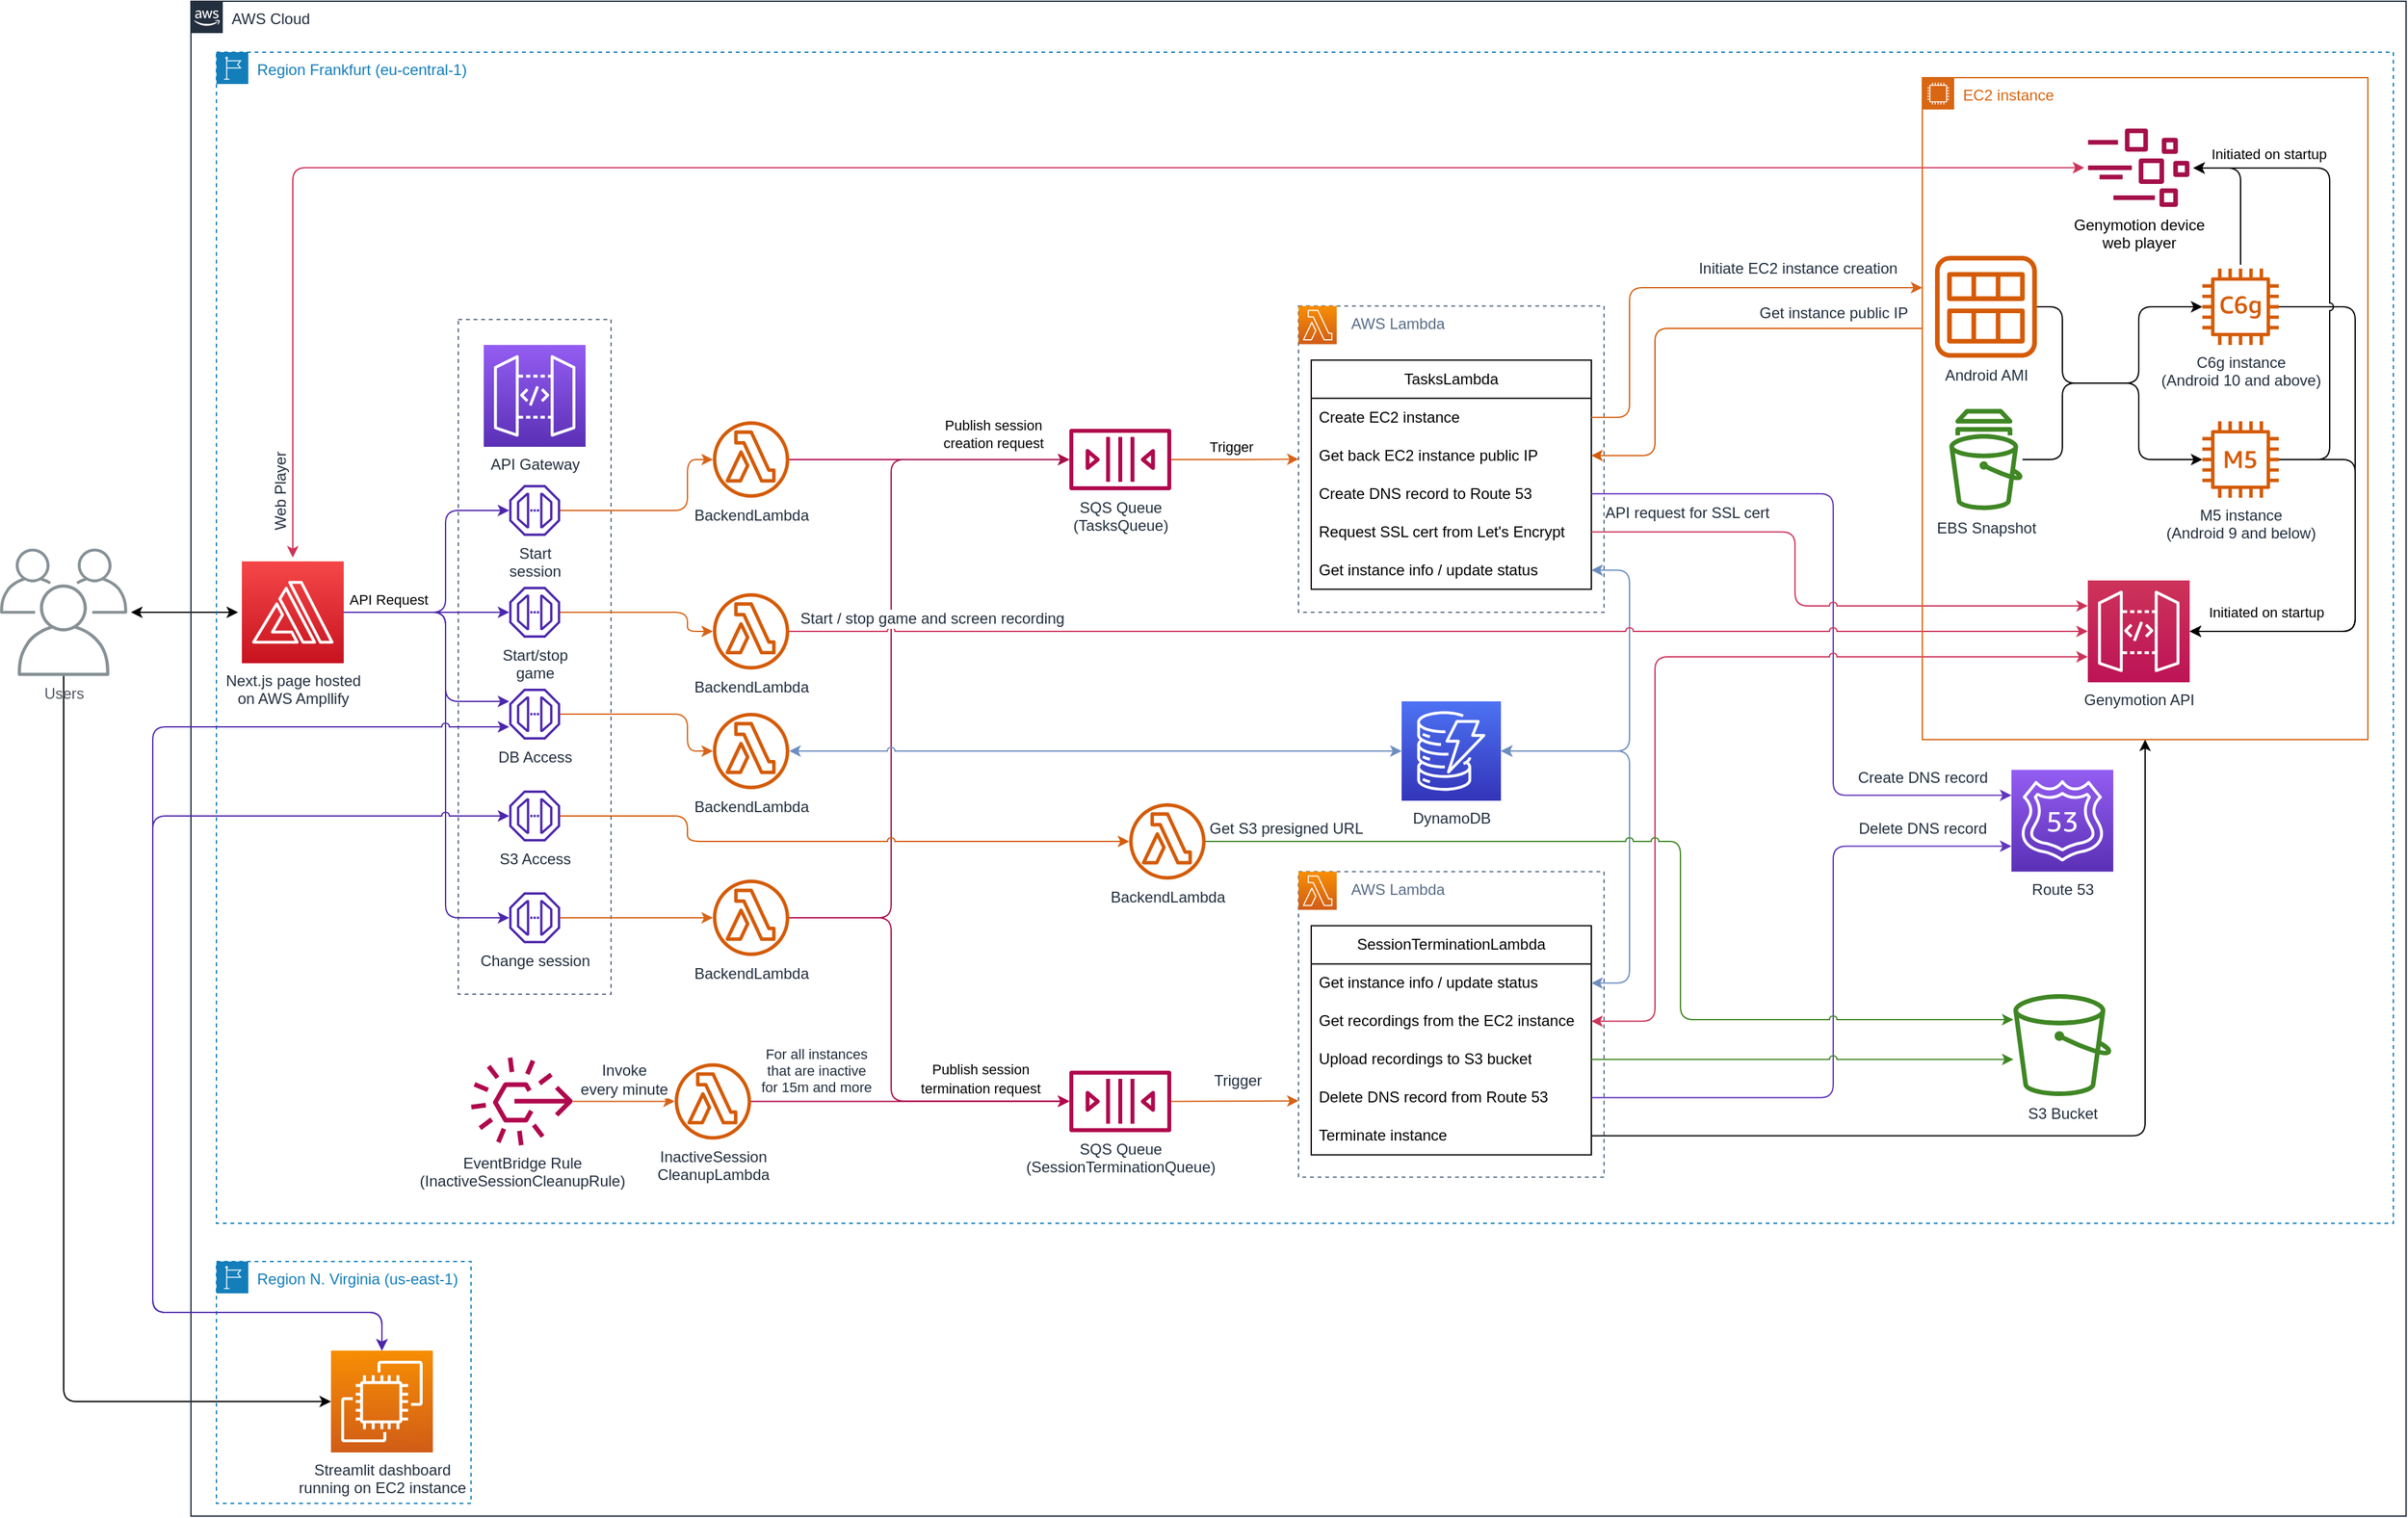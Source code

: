 <mxfile scale="3" border="0">
    <diagram id="Y4IjL7PWJph6gJR_1I_Y" name="Page-1">
        <mxGraphModel dx="2700" dy="2453" grid="1" gridSize="10" guides="1" tooltips="1" connect="1" arrows="1" fold="1" page="1" pageScale="1" pageWidth="827" pageHeight="1169" math="0" shadow="0">
            <root>
                <mxCell id="0"/>
                <mxCell id="1" parent="0"/>
                <mxCell id="30" style="edgeStyle=orthogonalEdgeStyle;html=1;elbow=vertical;startArrow=classic;startFill=1;targetPerimeterSpacing=3;sourcePerimeterSpacing=3;" parent="1" source="29" target="28" edge="1">
                    <mxGeometry relative="1" as="geometry"/>
                </mxCell>
                <mxCell id="232" style="edgeStyle=orthogonalEdgeStyle;shape=connector;rounded=1;jumpStyle=arc;html=1;entryX=0;entryY=0.5;entryDx=0;entryDy=0;entryPerimeter=0;labelBackgroundColor=default;strokeColor=default;fontFamily=Helvetica;fontSize=12;fontColor=#232F3E;startArrow=none;startFill=0;endArrow=classic;elbow=vertical;" parent="1" source="29" target="185" edge="1">
                    <mxGeometry relative="1" as="geometry">
                        <Array as="points">
                            <mxPoint x="50" y="880"/>
                        </Array>
                    </mxGeometry>
                </mxCell>
                <mxCell id="29" value="Users" style="sketch=0;outlineConnect=0;gradientColor=none;fontColor=#545B64;strokeColor=none;fillColor=#879196;dashed=0;verticalLabelPosition=bottom;verticalAlign=top;align=center;html=1;fontSize=12;fontStyle=0;aspect=fixed;shape=mxgraph.aws4.illustration_users;pointerEvents=1" parent="1" vertex="1">
                    <mxGeometry y="210" width="100" height="100" as="geometry"/>
                </mxCell>
                <mxCell id="234" value="AWS Cloud" style="points=[[0,0],[0.25,0],[0.5,0],[0.75,0],[1,0],[1,0.25],[1,0.5],[1,0.75],[1,1],[0.75,1],[0.5,1],[0.25,1],[0,1],[0,0.75],[0,0.5],[0,0.25]];outlineConnect=0;gradientColor=none;html=1;whiteSpace=wrap;fontSize=12;fontStyle=0;container=1;pointerEvents=0;collapsible=0;recursiveResize=0;shape=mxgraph.aws4.group;grIcon=mxgraph.aws4.group_aws_cloud_alt;strokeColor=#232F3E;fillColor=none;verticalAlign=top;align=left;spacingLeft=30;fontColor=#232F3E;dashed=0;comic=0;sketch=0;fontFamily=Helvetica;" parent="1" vertex="1">
                    <mxGeometry x="150" y="-220" width="1740" height="1190" as="geometry"/>
                </mxCell>
                <mxCell id="244" value="Region Frankfurt (eu-central-1)" style="points=[[0,0],[0.25,0],[0.5,0],[0.75,0],[1,0],[1,0.25],[1,0.5],[1,0.75],[1,1],[0.75,1],[0.5,1],[0.25,1],[0,1],[0,0.75],[0,0.5],[0,0.25]];outlineConnect=0;gradientColor=none;html=1;whiteSpace=wrap;fontSize=12;fontStyle=0;container=1;pointerEvents=0;collapsible=0;recursiveResize=0;shape=mxgraph.aws4.group;grIcon=mxgraph.aws4.group_region;strokeColor=#147EBA;fillColor=none;verticalAlign=top;align=left;spacingLeft=30;fontColor=#147EBA;dashed=1;comic=0;sketch=0;fontFamily=Helvetica;" parent="234" vertex="1">
                    <mxGeometry x="20" y="40" width="1710" height="920" as="geometry"/>
                </mxCell>
                <mxCell id="28" value="Next.js page hosted &lt;br&gt;on AWS Ampllify" style="sketch=0;points=[[0,0,0],[0.25,0,0],[0.5,0,0],[0.75,0,0],[1,0,0],[0,1,0],[0.25,1,0],[0.5,1,0],[0.75,1,0],[1,1,0],[0,0.25,0],[0,0.5,0],[0,0.75,0],[1,0.25,0],[1,0.5,0],[1,0.75,0]];outlineConnect=0;fontColor=#232F3E;gradientColor=#F54749;gradientDirection=north;fillColor=#C7131F;strokeColor=#ffffff;dashed=0;verticalLabelPosition=bottom;verticalAlign=top;align=center;html=1;fontSize=12;fontStyle=0;aspect=fixed;shape=mxgraph.aws4.resourceIcon;resIcon=mxgraph.aws4.amplify;" parent="244" vertex="1">
                    <mxGeometry x="20" y="400" width="80" height="80" as="geometry"/>
                </mxCell>
                <mxCell id="58" value="Generic group" style="fillColor=none;strokeColor=#5A6C86;dashed=1;verticalAlign=top;fontStyle=0;fontColor=#5A6C86;noLabel=1;recursiveResize=0;container=1;collapsible=0;" parent="244" vertex="1">
                    <mxGeometry x="190" y="210" width="120" height="530" as="geometry"/>
                </mxCell>
                <mxCell id="60" value="API Gateway" style="sketch=0;points=[[0,0,0],[0.25,0,0],[0.5,0,0],[0.75,0,0],[1,0,0],[0,1,0],[0.25,1,0],[0.5,1,0],[0.75,1,0],[1,1,0],[0,0.25,0],[0,0.5,0],[0,0.75,0],[1,0.25,0],[1,0.5,0],[1,0.75,0]];outlineConnect=0;fontColor=#232F3E;gradientColor=#945DF2;gradientDirection=north;fillColor=#5A30B5;strokeColor=#ffffff;dashed=0;verticalLabelPosition=bottom;verticalAlign=top;align=center;html=1;fontSize=12;fontStyle=0;aspect=fixed;shape=mxgraph.aws4.resourceIcon;resIcon=mxgraph.aws4.api_gateway;" parent="58" vertex="1">
                    <mxGeometry x="20" y="20" width="80" height="80" as="geometry"/>
                </mxCell>
                <mxCell id="61" value="Start&lt;br&gt;session" style="sketch=0;outlineConnect=0;fontColor=#232F3E;gradientColor=none;fillColor=#4D27AA;strokeColor=none;dashed=0;verticalLabelPosition=bottom;verticalAlign=top;align=center;html=1;fontSize=12;fontStyle=0;aspect=fixed;pointerEvents=1;shape=mxgraph.aws4.endpoint;" parent="58" vertex="1">
                    <mxGeometry x="40" y="130" width="40" height="40" as="geometry"/>
                </mxCell>
                <mxCell id="62" value="Start/stop &lt;br&gt;game" style="sketch=0;outlineConnect=0;fontColor=#232F3E;gradientColor=none;fillColor=#4D27AA;strokeColor=none;dashed=0;verticalLabelPosition=bottom;verticalAlign=top;align=center;html=1;fontSize=12;fontStyle=0;aspect=fixed;pointerEvents=1;shape=mxgraph.aws4.endpoint;" parent="58" vertex="1">
                    <mxGeometry x="40" y="210" width="40" height="40" as="geometry"/>
                </mxCell>
                <mxCell id="63" value="DB Access" style="sketch=0;outlineConnect=0;fontColor=#232F3E;gradientColor=none;fillColor=#4D27AA;strokeColor=none;dashed=0;verticalLabelPosition=bottom;verticalAlign=top;align=center;html=1;fontSize=12;fontStyle=0;aspect=fixed;pointerEvents=1;shape=mxgraph.aws4.endpoint;" parent="58" vertex="1">
                    <mxGeometry x="40" y="290" width="40" height="40" as="geometry"/>
                </mxCell>
                <mxCell id="147" value="Change session" style="sketch=0;outlineConnect=0;fontColor=#232F3E;gradientColor=none;fillColor=#4D27AA;strokeColor=none;dashed=0;verticalLabelPosition=bottom;verticalAlign=top;align=center;html=1;fontSize=12;fontStyle=0;aspect=fixed;pointerEvents=1;shape=mxgraph.aws4.endpoint;" parent="58" vertex="1">
                    <mxGeometry x="40" y="450" width="40" height="40" as="geometry"/>
                </mxCell>
                <mxCell id="235" value="S3 Access" style="sketch=0;outlineConnect=0;fontColor=#232F3E;gradientColor=none;fillColor=#4D27AA;strokeColor=none;dashed=0;verticalLabelPosition=bottom;verticalAlign=top;align=center;html=1;fontSize=12;fontStyle=0;aspect=fixed;pointerEvents=1;shape=mxgraph.aws4.endpoint;" parent="58" vertex="1">
                    <mxGeometry x="40" y="370" width="40" height="40" as="geometry"/>
                </mxCell>
                <mxCell id="45" style="edgeStyle=orthogonalEdgeStyle;html=1;elbow=vertical;strokeColor=#4d27ab;" parent="244" source="28" target="61" edge="1">
                    <mxGeometry relative="1" as="geometry">
                        <mxPoint x="280.037" y="330.0" as="targetPoint"/>
                        <Array as="points">
                            <mxPoint x="180" y="440"/>
                            <mxPoint x="180" y="360"/>
                        </Array>
                    </mxGeometry>
                </mxCell>
                <mxCell id="47" style="edgeStyle=orthogonalEdgeStyle;html=1;elbow=vertical;strokeColor=#4d27ab;" parent="244" source="28" target="62" edge="1">
                    <mxGeometry relative="1" as="geometry">
                        <mxPoint x="260" y="390" as="targetPoint"/>
                    </mxGeometry>
                </mxCell>
                <mxCell id="88" value="API Request" style="edgeLabel;html=1;align=center;verticalAlign=middle;resizable=0;points=[];" parent="47" vertex="1" connectable="0">
                    <mxGeometry x="-0.47" y="-2" relative="1" as="geometry">
                        <mxPoint y="-12" as="offset"/>
                    </mxGeometry>
                </mxCell>
                <mxCell id="46" style="edgeStyle=orthogonalEdgeStyle;html=1;elbow=vertical;strokeColor=#4d27ab;" parent="244" source="28" target="63" edge="1">
                    <mxGeometry relative="1" as="geometry">
                        <mxPoint x="280.037" y="490" as="targetPoint"/>
                        <Array as="points">
                            <mxPoint x="180" y="440"/>
                            <mxPoint x="180" y="510"/>
                        </Array>
                    </mxGeometry>
                </mxCell>
                <mxCell id="148" style="edgeStyle=orthogonalEdgeStyle;shape=connector;rounded=1;jumpStyle=arc;html=1;labelBackgroundColor=default;strokeColor=#4d27ab;fontFamily=Helvetica;fontSize=12;fontColor=#232F3E;startArrow=none;startFill=0;endArrow=classic;elbow=vertical;" parent="244" source="28" target="147" edge="1">
                    <mxGeometry relative="1" as="geometry">
                        <Array as="points">
                            <mxPoint x="180" y="440"/>
                            <mxPoint x="180" y="680"/>
                        </Array>
                    </mxGeometry>
                </mxCell>
                <mxCell id="66" value="BackendLambda" style="sketch=0;outlineConnect=0;fontColor=#232F3E;gradientColor=none;fillColor=#D45B07;strokeColor=none;dashed=0;verticalLabelPosition=bottom;verticalAlign=top;align=center;html=1;fontSize=12;fontStyle=0;aspect=fixed;pointerEvents=1;shape=mxgraph.aws4.lambda_function;" parent="244" vertex="1">
                    <mxGeometry x="390" y="290" width="60" height="60" as="geometry"/>
                </mxCell>
                <mxCell id="67" style="edgeStyle=orthogonalEdgeStyle;html=1;elbow=vertical;fillColor=#ffe6cc;strokeColor=#d66317;" parent="244" source="61" target="66" edge="1">
                    <mxGeometry relative="1" as="geometry">
                        <Array as="points">
                            <mxPoint x="370" y="360"/>
                            <mxPoint x="370" y="320"/>
                        </Array>
                    </mxGeometry>
                </mxCell>
                <mxCell id="68" value="BackendLambda" style="sketch=0;outlineConnect=0;fontColor=#232F3E;gradientColor=none;fillColor=#D45B07;strokeColor=none;dashed=0;verticalLabelPosition=bottom;verticalAlign=top;align=center;html=1;fontSize=12;fontStyle=0;aspect=fixed;pointerEvents=1;shape=mxgraph.aws4.lambda_function;" parent="244" vertex="1">
                    <mxGeometry x="390" y="424.99" width="60" height="60" as="geometry"/>
                </mxCell>
                <mxCell id="69" value="BackendLambda" style="sketch=0;outlineConnect=0;fontColor=#232F3E;gradientColor=none;fillColor=#D45B07;strokeColor=none;dashed=0;verticalLabelPosition=bottom;verticalAlign=top;align=center;html=1;fontSize=12;fontStyle=0;aspect=fixed;pointerEvents=1;shape=mxgraph.aws4.lambda_function;" parent="244" vertex="1">
                    <mxGeometry x="390" y="519" width="60" height="60" as="geometry"/>
                </mxCell>
                <mxCell id="70" style="edgeStyle=orthogonalEdgeStyle;html=1;elbow=vertical;fillColor=#ffe6cc;strokeColor=#d66317;" parent="244" source="62" target="68" edge="1">
                    <mxGeometry relative="1" as="geometry">
                        <Array as="points">
                            <mxPoint x="370" y="440"/>
                            <mxPoint x="370" y="455"/>
                        </Array>
                    </mxGeometry>
                </mxCell>
                <mxCell id="71" style="edgeStyle=orthogonalEdgeStyle;html=1;elbow=vertical;fillColor=#ffe6cc;strokeColor=#d66317;" parent="244" source="63" target="69" edge="1">
                    <mxGeometry relative="1" as="geometry">
                        <Array as="points">
                            <mxPoint x="370" y="520"/>
                            <mxPoint x="370" y="549"/>
                        </Array>
                    </mxGeometry>
                </mxCell>
                <mxCell id="80" value="SQS Queue &lt;br&gt;(TasksQueue)" style="sketch=0;outlineConnect=0;fontColor=#232F3E;gradientColor=none;fillColor=#B0084D;strokeColor=none;dashed=0;verticalLabelPosition=bottom;verticalAlign=top;align=center;html=1;fontSize=12;fontStyle=0;aspect=fixed;pointerEvents=1;shape=mxgraph.aws4.queue;" parent="244" vertex="1">
                    <mxGeometry x="670" y="295.89" width="80" height="48.21" as="geometry"/>
                </mxCell>
                <mxCell id="73" value="Publish session &lt;br&gt;creation request" style="edgeStyle=orthogonalEdgeStyle;html=1;elbow=vertical;strokeColor=#b0084c;" parent="244" source="66" target="80" edge="1">
                    <mxGeometry x="0.455" y="20" relative="1" as="geometry">
                        <mxPoint x="670" y="320" as="targetPoint"/>
                        <mxPoint as="offset"/>
                    </mxGeometry>
                </mxCell>
                <mxCell id="91" value="            AWS Lambda" style="fillColor=none;strokeColor=#5A6C86;dashed=1;verticalAlign=top;fontStyle=0;fontColor=#5A6C86;noLabel=0;enumerate=0;comic=0;treeMoving=0;recursiveResize=0;container=1;collapsible=0;align=left;" parent="244" vertex="1">
                    <mxGeometry x="850" y="199.38" width="240" height="240.62" as="geometry">
                        <mxRectangle x="929" y="40" width="50" height="40" as="alternateBounds"/>
                    </mxGeometry>
                </mxCell>
                <mxCell id="96" value="" style="sketch=0;points=[[0,0,0],[0.25,0,0],[0.5,0,0],[0.75,0,0],[1,0,0],[0,1,0],[0.25,1,0],[0.5,1,0],[0.75,1,0],[1,1,0],[0,0.25,0],[0,0.5,0],[0,0.75,0],[1,0.25,0],[1,0.5,0],[1,0.75,0]];outlineConnect=0;fontColor=#232F3E;gradientColor=#F78E04;gradientDirection=north;fillColor=#D05C17;strokeColor=#ffffff;dashed=0;verticalLabelPosition=bottom;verticalAlign=top;align=center;html=1;fontSize=12;fontStyle=0;aspect=fixed;shape=mxgraph.aws4.resourceIcon;resIcon=mxgraph.aws4.lambda;comic=0;" parent="91" vertex="1">
                    <mxGeometry width="30" height="30" as="geometry"/>
                </mxCell>
                <mxCell id="101" value="TasksLambda" style="swimlane;fontStyle=0;childLayout=stackLayout;horizontal=1;startSize=30;horizontalStack=0;resizeParent=1;resizeParentMax=0;resizeLast=0;collapsible=0;marginBottom=0;whiteSpace=wrap;html=1;comic=0;noLabel=0;labelPadding=0;direction=east;overflow=visible;strokeOpacity=100;dropTarget=1;cloneable=1;enumerate=0;" parent="91" vertex="1">
                    <mxGeometry x="10" y="42.5" width="220" height="180" as="geometry"/>
                </mxCell>
                <mxCell id="102" value="Create EC2 instance" style="text;strokeColor=none;fillColor=none;align=left;verticalAlign=middle;spacingLeft=4;spacingRight=4;overflow=hidden;points=[[0,0.5],[1,0.5]];portConstraint=eastwest;rotatable=0;whiteSpace=wrap;html=1;comic=0;enumerate=0;" parent="101" vertex="1">
                    <mxGeometry y="30" width="220" height="30" as="geometry"/>
                </mxCell>
                <mxCell id="130" value="Get back EC2 instance public IP" style="text;strokeColor=none;fillColor=none;align=left;verticalAlign=middle;spacingLeft=4;spacingRight=4;overflow=hidden;points=[[0,0.5],[1,0.5]];portConstraint=eastwest;rotatable=0;whiteSpace=wrap;html=1;comic=0;" parent="101" vertex="1">
                    <mxGeometry y="60" width="220" height="30" as="geometry"/>
                </mxCell>
                <mxCell id="103" value="Create DNS record to Route 53" style="text;strokeColor=none;fillColor=none;align=left;verticalAlign=middle;spacingLeft=4;spacingRight=4;overflow=hidden;points=[[0,0.5],[1,0.5]];portConstraint=eastwest;rotatable=0;whiteSpace=wrap;html=1;comic=0;" parent="101" vertex="1">
                    <mxGeometry y="90" width="220" height="30" as="geometry"/>
                </mxCell>
                <mxCell id="104" value="Request SSL cert from Let's Encrypt" style="text;strokeColor=none;fillColor=none;align=left;verticalAlign=middle;spacingLeft=4;spacingRight=4;overflow=hidden;points=[[0,0.5],[1,0.5]];portConstraint=eastwest;rotatable=0;whiteSpace=wrap;html=1;comic=0;" parent="101" vertex="1">
                    <mxGeometry y="120" width="220" height="30" as="geometry"/>
                </mxCell>
                <mxCell id="140" value="Get instance info / update status" style="text;strokeColor=none;fillColor=none;align=left;verticalAlign=middle;spacingLeft=4;spacingRight=4;overflow=hidden;points=[[0,0.5],[1,0.5]];portConstraint=eastwest;rotatable=0;whiteSpace=wrap;html=1;comic=0;" parent="101" vertex="1">
                    <mxGeometry y="150" width="220" height="30" as="geometry"/>
                </mxCell>
                <mxCell id="82" value="Trigger" style="edgeStyle=orthogonalEdgeStyle;html=1;elbow=vertical;fillColor=#ffe6cc;strokeColor=#d66317;" parent="244" source="80" target="91" edge="1">
                    <mxGeometry x="-0.071" y="10" relative="1" as="geometry">
                        <mxPoint x="820.001" y="320" as="targetPoint"/>
                        <Array as="points"/>
                        <mxPoint as="offset"/>
                    </mxGeometry>
                </mxCell>
                <mxCell id="86" value="DynamoDB" style="sketch=0;points=[[0,0,0],[0.25,0,0],[0.5,0,0],[0.75,0,0],[1,0,0],[0,1,0],[0.25,1,0],[0.5,1,0],[0.75,1,0],[1,1,0],[0,0.25,0],[0,0.5,0],[0,0.75,0],[1,0.25,0],[1,0.5,0],[1,0.75,0]];outlineConnect=0;fontColor=#232F3E;gradientColor=#4D72F3;gradientDirection=north;fillColor=#3334B9;strokeColor=#ffffff;dashed=0;verticalLabelPosition=bottom;verticalAlign=top;align=center;html=1;fontSize=12;fontStyle=0;aspect=fixed;shape=mxgraph.aws4.resourceIcon;resIcon=mxgraph.aws4.dynamodb;" parent="244" vertex="1">
                    <mxGeometry x="931" y="510" width="78" height="78" as="geometry"/>
                </mxCell>
                <mxCell id="151" style="edgeStyle=orthogonalEdgeStyle;shape=connector;rounded=1;jumpStyle=arc;html=1;labelBackgroundColor=default;strokeColor=#A40F49;fontFamily=Helvetica;fontSize=12;fontColor=#232F3E;startArrow=none;startFill=0;endArrow=classic;elbow=vertical;" parent="244" source="149" target="80" edge="1">
                    <mxGeometry relative="1" as="geometry">
                        <Array as="points">
                            <mxPoint x="530" y="680"/>
                            <mxPoint x="530" y="320"/>
                        </Array>
                    </mxGeometry>
                </mxCell>
                <mxCell id="135" style="edgeStyle=orthogonalEdgeStyle;html=1;fontFamily=Helvetica;fontSize=12;fontColor=#232F3E;startArrow=none;startFill=0;elbow=vertical;entryX=1;entryY=0.5;entryDx=0;entryDy=0;strokeColor=#d45b09;" parent="244" source="98" target="130" edge="1">
                    <mxGeometry relative="1" as="geometry">
                        <Array as="points">
                            <mxPoint x="1130" y="217"/>
                            <mxPoint x="1130" y="317"/>
                        </Array>
                    </mxGeometry>
                </mxCell>
                <mxCell id="137" value="Get instance public IP" style="edgeLabel;html=1;align=center;verticalAlign=middle;resizable=0;points=[];fontSize=12;fontFamily=Helvetica;fontColor=#232F3E;" parent="135" vertex="1" connectable="0">
                    <mxGeometry x="-0.777" y="-1" relative="1" as="geometry">
                        <mxPoint x="-30" y="-11" as="offset"/>
                    </mxGeometry>
                </mxCell>
                <mxCell id="129" value="Route 53" style="sketch=0;points=[[0,0,0],[0.25,0,0],[0.5,0,0],[0.75,0,0],[1,0,0],[0,1,0],[0.25,1,0],[0.5,1,0],[0.75,1,0],[1,1,0],[0,0.25,0],[0,0.5,0],[0,0.75,0],[1,0.25,0],[1,0.5,0],[1,0.75,0]];outlineConnect=0;fontColor=#232F3E;gradientColor=#945DF2;gradientDirection=north;fillColor=#5A30B5;strokeColor=#ffffff;dashed=0;verticalLabelPosition=bottom;verticalAlign=top;align=center;html=1;fontSize=12;fontStyle=0;aspect=fixed;shape=mxgraph.aws4.resourceIcon;resIcon=mxgraph.aws4.route_53;comic=0;fontFamily=Helvetica;" parent="244" vertex="1">
                    <mxGeometry x="1410" y="563.79" width="80" height="80" as="geometry"/>
                </mxCell>
                <mxCell id="134" style="html=1;fontFamily=Helvetica;fontSize=12;fontColor=#232F3E;startArrow=none;startFill=0;elbow=vertical;edgeStyle=orthogonalEdgeStyle;exitX=1;exitY=0.5;exitDx=0;exitDy=0;fillColor=#ffe6cc;strokeColor=#d66317;" parent="244" source="102" target="98" edge="1">
                    <mxGeometry relative="1" as="geometry">
                        <Array as="points">
                            <mxPoint x="1110" y="287"/>
                            <mxPoint x="1110" y="185"/>
                        </Array>
                    </mxGeometry>
                </mxCell>
                <mxCell id="136" value="Initiate EC2 instance creation" style="edgeLabel;html=1;align=center;verticalAlign=middle;resizable=0;points=[];fontSize=12;fontFamily=Helvetica;fontColor=#232F3E;" parent="134" vertex="1" connectable="0">
                    <mxGeometry x="0.568" y="1" relative="1" as="geometry">
                        <mxPoint x="-20" y="-14" as="offset"/>
                    </mxGeometry>
                </mxCell>
                <mxCell id="141" style="edgeStyle=orthogonalEdgeStyle;html=1;fontFamily=Helvetica;fontSize=12;fontColor=#232F3E;startArrow=classic;startFill=1;elbow=vertical;entryX=1;entryY=0.5;entryDx=0;entryDy=0;entryPerimeter=0;exitX=1;exitY=0.5;exitDx=0;exitDy=0;jumpStyle=arc;fillColor=#dae8fc;strokeColor=#6c8ebf;" parent="244" source="140" target="86" edge="1">
                    <mxGeometry relative="1" as="geometry">
                        <Array as="points">
                            <mxPoint x="1110" y="407"/>
                            <mxPoint x="1110" y="549"/>
                        </Array>
                    </mxGeometry>
                </mxCell>
                <mxCell id="149" value="BackendLambda" style="sketch=0;outlineConnect=0;fontColor=#232F3E;gradientColor=none;fillColor=#D45B07;strokeColor=none;dashed=0;verticalLabelPosition=bottom;verticalAlign=top;align=center;html=1;fontSize=12;fontStyle=0;aspect=fixed;pointerEvents=1;shape=mxgraph.aws4.lambda_function;" parent="244" vertex="1">
                    <mxGeometry x="390" y="650" width="60" height="60" as="geometry"/>
                </mxCell>
                <mxCell id="138" style="edgeStyle=orthogonalEdgeStyle;html=1;entryX=0;entryY=0.25;entryDx=0;entryDy=0;entryPerimeter=0;fontFamily=Helvetica;fontSize=12;fontColor=#232F3E;startArrow=none;startFill=0;elbow=vertical;exitX=1;exitY=0.5;exitDx=0;exitDy=0;strokeColor=#6135bc;" parent="244" source="103" target="129" edge="1">
                    <mxGeometry relative="1" as="geometry">
                        <Array as="points">
                            <mxPoint x="1270" y="347"/>
                            <mxPoint x="1270" y="584"/>
                        </Array>
                    </mxGeometry>
                </mxCell>
                <mxCell id="139" value="Create DNS record" style="edgeLabel;html=1;align=center;verticalAlign=middle;resizable=0;points=[];fontSize=12;fontFamily=Helvetica;fontColor=#232F3E;" parent="138" vertex="1" connectable="0">
                    <mxGeometry x="0.792" relative="1" as="geometry">
                        <mxPoint x="-11" y="-14" as="offset"/>
                    </mxGeometry>
                </mxCell>
                <mxCell id="150" style="edgeStyle=orthogonalEdgeStyle;shape=connector;rounded=1;jumpStyle=arc;html=1;labelBackgroundColor=default;strokeColor=#d66317;fontFamily=Helvetica;fontSize=12;fontColor=#232F3E;startArrow=none;startFill=0;endArrow=classic;elbow=vertical;fillColor=#ffe6cc;" parent="244" source="147" target="149" edge="1">
                    <mxGeometry relative="1" as="geometry"/>
                </mxCell>
                <mxCell id="145" style="edgeStyle=orthogonalEdgeStyle;html=1;entryX=0;entryY=0.5;entryDx=0;entryDy=0;entryPerimeter=0;fontFamily=Helvetica;fontSize=12;fontColor=#232F3E;startArrow=none;startFill=0;elbow=vertical;jumpStyle=arc;strokeColor=#CD335A;" parent="244" source="68" target="109" edge="1">
                    <mxGeometry relative="1" as="geometry"/>
                </mxCell>
                <mxCell id="146" value="Start / stop game and screen recording" style="edgeLabel;html=1;align=center;verticalAlign=middle;resizable=0;points=[];fontSize=12;fontFamily=Helvetica;fontColor=#232F3E;" parent="145" vertex="1" connectable="0">
                    <mxGeometry x="-0.859" y="3" relative="1" as="geometry">
                        <mxPoint x="40" y="-7" as="offset"/>
                    </mxGeometry>
                </mxCell>
                <mxCell id="152" style="edgeStyle=orthogonalEdgeStyle;shape=connector;rounded=1;jumpStyle=arc;html=1;labelBackgroundColor=default;strokeColor=#6c8ebf;fontFamily=Helvetica;fontSize=12;fontColor=#232F3E;startArrow=classic;startFill=1;endArrow=classic;elbow=vertical;fillColor=#dae8fc;" parent="244" source="69" target="86" edge="1">
                    <mxGeometry relative="1" as="geometry"/>
                </mxCell>
                <mxCell id="154" value="SQS Queue &lt;br&gt;(SessionTerminationQueue)" style="sketch=0;outlineConnect=0;fontColor=#232F3E;gradientColor=none;fillColor=#B0084D;strokeColor=none;dashed=0;verticalLabelPosition=bottom;verticalAlign=top;align=center;html=1;fontSize=12;fontStyle=0;aspect=fixed;pointerEvents=1;shape=mxgraph.aws4.queue;" parent="244" vertex="1">
                    <mxGeometry x="670" y="800.13" width="80" height="48.21" as="geometry"/>
                </mxCell>
                <mxCell id="155" style="edgeStyle=orthogonalEdgeStyle;shape=connector;rounded=1;jumpStyle=arc;html=1;labelBackgroundColor=default;strokeColor=#b0084c;fontFamily=Helvetica;fontSize=12;fontColor=#232F3E;startArrow=none;startFill=0;endArrow=classic;elbow=vertical;" parent="244" source="149" target="154" edge="1">
                    <mxGeometry relative="1" as="geometry">
                        <mxPoint x="509.999" y="700.13" as="sourcePoint"/>
                        <Array as="points">
                            <mxPoint x="530" y="680"/>
                            <mxPoint x="530" y="824"/>
                        </Array>
                    </mxGeometry>
                </mxCell>
                <mxCell id="156" value="&lt;span style=&quot;color: rgb(0, 0, 0); font-size: 11px;&quot;&gt;Publish session&lt;/span&gt;&lt;br style=&quot;border-color: var(--border-color); color: rgb(0, 0, 0); font-size: 11px;&quot;&gt;&lt;span style=&quot;color: rgb(0, 0, 0); font-size: 11px;&quot;&gt;termination request&lt;/span&gt;" style="edgeLabel;html=1;align=center;verticalAlign=middle;resizable=0;points=[];fontSize=12;fontFamily=Helvetica;fontColor=#232F3E;" parent="155" vertex="1" connectable="0">
                    <mxGeometry x="0.549" y="2" relative="1" as="geometry">
                        <mxPoint x="12" y="-16" as="offset"/>
                    </mxGeometry>
                </mxCell>
                <mxCell id="158" value="EventBridge Rule &lt;br&gt;(InactiveSessionCleanupRule)" style="sketch=0;outlineConnect=0;fontColor=#232F3E;gradientColor=none;fillColor=#B0084D;strokeColor=none;dashed=0;verticalLabelPosition=bottom;verticalAlign=top;align=center;html=1;fontSize=12;fontStyle=0;aspect=fixed;pointerEvents=1;shape=mxgraph.aws4.rule_3;comic=0;fontFamily=Helvetica;" parent="244" vertex="1">
                    <mxGeometry x="200" y="789.37" width="80" height="69.74" as="geometry"/>
                </mxCell>
                <mxCell id="160" style="edgeStyle=orthogonalEdgeStyle;shape=connector;rounded=1;jumpStyle=arc;html=1;labelBackgroundColor=default;strokeColor=#b0084c;fontFamily=Helvetica;fontSize=12;fontColor=#232F3E;startArrow=none;startFill=0;endArrow=classic;elbow=vertical;" parent="244" source="159" target="154" edge="1">
                    <mxGeometry relative="1" as="geometry"/>
                </mxCell>
                <mxCell id="163" value="For all instances &lt;br style=&quot;font-size: 11px;&quot;&gt;that are inactive &lt;br style=&quot;font-size: 11px;&quot;&gt;for 15m and more" style="edgeLabel;html=1;align=center;verticalAlign=middle;resizable=0;points=[];fontSize=11;fontFamily=Helvetica;fontColor=#232F3E;" parent="160" vertex="1" connectable="0">
                    <mxGeometry x="-0.474" y="-1" relative="1" as="geometry">
                        <mxPoint x="-15" y="-25" as="offset"/>
                    </mxGeometry>
                </mxCell>
                <mxCell id="159" value="InactiveSession&lt;br&gt;CleanupLambda" style="sketch=0;outlineConnect=0;fontColor=#232F3E;gradientColor=none;fillColor=#D45B07;strokeColor=none;dashed=0;verticalLabelPosition=bottom;verticalAlign=top;align=center;html=1;fontSize=12;fontStyle=0;aspect=fixed;pointerEvents=1;shape=mxgraph.aws4.lambda_function;" parent="244" vertex="1">
                    <mxGeometry x="360" y="794.24" width="60" height="60" as="geometry"/>
                </mxCell>
                <mxCell id="161" style="edgeStyle=orthogonalEdgeStyle;shape=connector;rounded=1;jumpStyle=arc;html=1;labelBackgroundColor=default;strokeColor=#d66317;fontFamily=Helvetica;fontSize=12;fontColor=#232F3E;startArrow=none;startFill=0;endArrow=classic;elbow=vertical;fillColor=#ffe6cc;" parent="244" source="158" target="159" edge="1">
                    <mxGeometry relative="1" as="geometry"/>
                </mxCell>
                <mxCell id="162" value="Invoke &lt;br&gt;every minute" style="edgeLabel;html=1;align=center;verticalAlign=middle;resizable=0;points=[];fontSize=12;fontFamily=Helvetica;fontColor=#232F3E;" parent="161" vertex="1" connectable="0">
                    <mxGeometry x="-0.347" y="-1" relative="1" as="geometry">
                        <mxPoint x="14" y="-19" as="offset"/>
                    </mxGeometry>
                </mxCell>
                <mxCell id="164" value="            AWS Lambda" style="fillColor=none;strokeColor=#5A6C86;dashed=1;verticalAlign=top;fontStyle=0;fontColor=#5A6C86;noLabel=0;enumerate=0;comic=0;treeMoving=0;recursiveResize=0;container=1;collapsible=0;align=left;" parent="244" vertex="1">
                    <mxGeometry x="850" y="643.79" width="240" height="240" as="geometry">
                        <mxRectangle x="929" y="40" width="50" height="40" as="alternateBounds"/>
                    </mxGeometry>
                </mxCell>
                <mxCell id="165" value="" style="sketch=0;points=[[0,0,0],[0.25,0,0],[0.5,0,0],[0.75,0,0],[1,0,0],[0,1,0],[0.25,1,0],[0.5,1,0],[0.75,1,0],[1,1,0],[0,0.25,0],[0,0.5,0],[0,0.75,0],[1,0.25,0],[1,0.5,0],[1,0.75,0]];outlineConnect=0;fontColor=#232F3E;gradientColor=#F78E04;gradientDirection=north;fillColor=#D05C17;strokeColor=#ffffff;dashed=0;verticalLabelPosition=bottom;verticalAlign=top;align=center;html=1;fontSize=12;fontStyle=0;aspect=fixed;shape=mxgraph.aws4.resourceIcon;resIcon=mxgraph.aws4.lambda;comic=0;" parent="164" vertex="1">
                    <mxGeometry width="30" height="30" as="geometry"/>
                </mxCell>
                <mxCell id="166" value="SessionTerminationLambda" style="swimlane;fontStyle=0;childLayout=stackLayout;horizontal=1;startSize=30;horizontalStack=0;resizeParent=1;resizeParentMax=0;resizeLast=0;collapsible=0;marginBottom=0;whiteSpace=wrap;html=1;comic=0;noLabel=0;labelPadding=0;direction=east;overflow=visible;strokeOpacity=100;dropTarget=1;cloneable=1;enumerate=0;" parent="164" vertex="1">
                    <mxGeometry x="10" y="42.5" width="220" height="180" as="geometry"/>
                </mxCell>
                <mxCell id="171" value="Get instance info / update status" style="text;strokeColor=none;fillColor=none;align=left;verticalAlign=middle;spacingLeft=4;spacingRight=4;overflow=hidden;points=[[0,0.5],[1,0.5]];portConstraint=eastwest;rotatable=0;whiteSpace=wrap;html=1;comic=0;" parent="166" vertex="1">
                    <mxGeometry y="30" width="220" height="30" as="geometry"/>
                </mxCell>
                <mxCell id="167" value="Get recordings from the EC2 instance" style="text;strokeColor=none;fillColor=none;align=left;verticalAlign=middle;spacingLeft=4;spacingRight=4;overflow=hidden;points=[[0,0.5],[1,0.5]];portConstraint=eastwest;rotatable=0;whiteSpace=wrap;html=1;comic=0;enumerate=0;" parent="166" vertex="1">
                    <mxGeometry y="60" width="220" height="30" as="geometry"/>
                </mxCell>
                <mxCell id="168" value="Upload recordings to S3 bucket" style="text;strokeColor=none;fillColor=none;align=left;verticalAlign=middle;spacingLeft=4;spacingRight=4;overflow=hidden;points=[[0,0.5],[1,0.5]];portConstraint=eastwest;rotatable=0;whiteSpace=wrap;html=1;comic=0;" parent="166" vertex="1">
                    <mxGeometry y="90" width="220" height="30" as="geometry"/>
                </mxCell>
                <mxCell id="169" value="Delete DNS record from Route 53" style="text;strokeColor=none;fillColor=none;align=left;verticalAlign=middle;spacingLeft=4;spacingRight=4;overflow=hidden;points=[[0,0.5],[1,0.5]];portConstraint=eastwest;rotatable=0;whiteSpace=wrap;html=1;comic=0;" parent="166" vertex="1">
                    <mxGeometry y="120" width="220" height="30" as="geometry"/>
                </mxCell>
                <mxCell id="170" value="Terminate instance" style="text;strokeColor=none;fillColor=none;align=left;verticalAlign=middle;spacingLeft=4;spacingRight=4;overflow=hidden;points=[[0,0.5],[1,0.5]];portConstraint=eastwest;rotatable=0;whiteSpace=wrap;html=1;comic=0;" parent="166" vertex="1">
                    <mxGeometry y="150" width="220" height="30" as="geometry"/>
                </mxCell>
                <mxCell id="175" style="edgeStyle=orthogonalEdgeStyle;shape=connector;rounded=1;jumpStyle=arc;html=1;entryX=1;entryY=0.5;entryDx=0;entryDy=0;entryPerimeter=0;labelBackgroundColor=default;strokeColor=#6c8ebf;fontFamily=Helvetica;fontSize=12;fontColor=#232F3E;startArrow=classic;startFill=1;endArrow=classic;elbow=vertical;fillColor=#dae8fc;" parent="244" source="171" target="86" edge="1">
                    <mxGeometry relative="1" as="geometry">
                        <Array as="points">
                            <mxPoint x="1110" y="731"/>
                            <mxPoint x="1110" y="549"/>
                        </Array>
                    </mxGeometry>
                </mxCell>
                <mxCell id="172" style="edgeStyle=orthogonalEdgeStyle;shape=connector;rounded=1;jumpStyle=arc;html=1;entryX=0;entryY=0.75;entryDx=0;entryDy=0;labelBackgroundColor=default;strokeColor=#d66317;fontFamily=Helvetica;fontSize=12;fontColor=#232F3E;startArrow=none;startFill=0;endArrow=classic;elbow=vertical;fillColor=#ffe6cc;" parent="244" source="154" target="164" edge="1">
                    <mxGeometry relative="1" as="geometry">
                        <mxPoint x="850.0" y="823.92" as="targetPoint"/>
                    </mxGeometry>
                </mxCell>
                <mxCell id="225" value="Trigger" style="edgeLabel;html=1;align=center;verticalAlign=middle;resizable=0;points=[];fontSize=12;fontFamily=Helvetica;fontColor=#232F3E;" parent="172" vertex="1" connectable="0">
                    <mxGeometry x="0.378" y="-1" relative="1" as="geometry">
                        <mxPoint x="-17" y="-17" as="offset"/>
                    </mxGeometry>
                </mxCell>
                <mxCell id="176" value="Delete DNS record" style="edgeStyle=orthogonalEdgeStyle;shape=connector;rounded=1;jumpStyle=arc;html=1;entryX=0;entryY=0.75;entryDx=0;entryDy=0;entryPerimeter=0;labelBackgroundColor=default;strokeColor=#6135bc;fontFamily=Helvetica;fontSize=12;fontColor=#232F3E;startArrow=none;startFill=0;endArrow=classic;elbow=vertical;" parent="244" source="169" target="129" edge="1">
                    <mxGeometry x="0.735" y="14" relative="1" as="geometry">
                        <Array as="points">
                            <mxPoint x="1270" y="821"/>
                            <mxPoint x="1270" y="624"/>
                        </Array>
                        <mxPoint as="offset"/>
                    </mxGeometry>
                </mxCell>
                <mxCell id="113" style="edgeStyle=orthogonalEdgeStyle;html=1;startArrow=none;startFill=0;elbow=vertical;entryX=0;entryY=0.25;entryDx=0;entryDy=0;entryPerimeter=0;exitX=1;exitY=0.5;exitDx=0;exitDy=0;jumpStyle=arc;strokeColor=#CD335A;" parent="244" source="104" target="109" edge="1">
                    <mxGeometry relative="1" as="geometry">
                        <Array as="points">
                            <mxPoint x="1240" y="377"/>
                            <mxPoint x="1240" y="435"/>
                        </Array>
                    </mxGeometry>
                </mxCell>
                <mxCell id="128" value="API request for SSL cert" style="edgeLabel;html=1;align=center;verticalAlign=middle;resizable=0;points=[];fontSize=12;fontFamily=Helvetica;fontColor=#232F3E;" parent="113" vertex="1" connectable="0">
                    <mxGeometry x="-0.665" relative="1" as="geometry">
                        <mxPoint y="-15" as="offset"/>
                    </mxGeometry>
                </mxCell>
                <mxCell id="177" style="edgeStyle=orthogonalEdgeStyle;shape=connector;rounded=1;jumpStyle=arc;html=1;entryX=0.5;entryY=1;entryDx=0;entryDy=0;labelBackgroundColor=default;strokeColor=default;fontFamily=Helvetica;fontSize=12;fontColor=#232F3E;startArrow=none;startFill=0;endArrow=classic;elbow=vertical;" parent="244" source="170" target="98" edge="1">
                    <mxGeometry relative="1" as="geometry"/>
                </mxCell>
                <mxCell id="178" style="edgeStyle=orthogonalEdgeStyle;shape=connector;rounded=1;jumpStyle=arc;html=1;entryX=0;entryY=0.75;entryDx=0;entryDy=0;entryPerimeter=0;labelBackgroundColor=default;strokeColor=#CD335A;fontFamily=Helvetica;fontSize=12;fontColor=#232F3E;startArrow=classic;startFill=1;endArrow=classic;elbow=vertical;" parent="244" source="167" target="109" edge="1">
                    <mxGeometry relative="1" as="geometry">
                        <Array as="points">
                            <mxPoint x="1130" y="761"/>
                            <mxPoint x="1130" y="475"/>
                        </Array>
                    </mxGeometry>
                </mxCell>
                <mxCell id="182" value="S3 Bucket" style="sketch=0;outlineConnect=0;fontColor=#232F3E;gradientColor=none;fillColor=#3F8624;strokeColor=none;dashed=0;verticalLabelPosition=bottom;verticalAlign=top;align=center;html=1;fontSize=12;fontStyle=0;aspect=fixed;pointerEvents=1;shape=mxgraph.aws4.bucket;comic=0;fontFamily=Helvetica;" parent="244" vertex="1">
                    <mxGeometry x="1411.54" y="740" width="76.92" height="80" as="geometry"/>
                </mxCell>
                <mxCell id="184" style="edgeStyle=orthogonalEdgeStyle;shape=connector;rounded=1;jumpStyle=arc;html=1;labelBackgroundColor=default;strokeColor=#3e8624;fontFamily=Helvetica;fontSize=12;fontColor=#232F3E;startArrow=none;startFill=0;endArrow=classic;elbow=vertical;movable=1;resizable=1;rotatable=1;deletable=1;editable=1;connectable=1;fillColor=#d5e8d4;" parent="244" source="168" target="182" edge="1">
                    <mxGeometry relative="1" as="geometry">
                        <Array as="points">
                            <mxPoint x="1330" y="791"/>
                            <mxPoint x="1330" y="791"/>
                        </Array>
                    </mxGeometry>
                </mxCell>
                <mxCell id="218" style="edgeStyle=orthogonalEdgeStyle;shape=connector;rounded=1;jumpStyle=arc;html=1;labelBackgroundColor=default;strokeColor=#CD335A;fontFamily=Helvetica;fontSize=12;fontColor=#232F3E;startArrow=classic;startFill=1;endArrow=classic;elbow=vertical;targetPerimeterSpacing=3;sourcePerimeterSpacing=3;" parent="244" target="28" edge="1" source="188">
                    <mxGeometry relative="1" as="geometry">
                        <mxPoint x="1420" y="91" as="sourcePoint"/>
                    </mxGeometry>
                </mxCell>
                <mxCell id="219" value="Web Player" style="edgeLabel;html=1;align=center;verticalAlign=middle;resizable=0;points=[];fontSize=12;fontFamily=Helvetica;fontColor=#232F3E;rotation=-90;" parent="218" vertex="1" connectable="0">
                    <mxGeometry x="0.951" y="-3" relative="1" as="geometry">
                        <mxPoint x="-7" y="-10" as="offset"/>
                    </mxGeometry>
                </mxCell>
                <mxCell id="239" style="edgeStyle=orthogonalEdgeStyle;shape=connector;rounded=1;jumpStyle=arc;html=1;labelBackgroundColor=default;strokeColor=#3e8624;fontFamily=Helvetica;fontSize=12;fontColor=#232F3E;startArrow=none;startFill=0;endArrow=classic;elbow=vertical;" parent="244" source="236" target="182" edge="1">
                    <mxGeometry relative="1" as="geometry">
                        <Array as="points">
                            <mxPoint x="1150" y="620"/>
                            <mxPoint x="1150" y="760"/>
                        </Array>
                    </mxGeometry>
                </mxCell>
                <mxCell id="240" value="Get S3 presigned URL" style="edgeLabel;html=1;align=center;verticalAlign=middle;resizable=0;points=[];fontSize=12;fontFamily=Helvetica;fontColor=#232F3E;" parent="239" vertex="1" connectable="0">
                    <mxGeometry x="-0.694" y="-1" relative="1" as="geometry">
                        <mxPoint x="-56" y="-11" as="offset"/>
                    </mxGeometry>
                </mxCell>
                <mxCell id="236" value="BackendLambda" style="sketch=0;outlineConnect=0;fontColor=#232F3E;gradientColor=none;fillColor=#D45B07;strokeColor=none;dashed=0;verticalLabelPosition=bottom;verticalAlign=top;align=center;html=1;fontSize=12;fontStyle=0;aspect=fixed;pointerEvents=1;shape=mxgraph.aws4.lambda_function;" parent="244" vertex="1">
                    <mxGeometry x="717" y="590" width="60" height="60" as="geometry"/>
                </mxCell>
                <mxCell id="238" style="edgeStyle=orthogonalEdgeStyle;shape=connector;rounded=1;jumpStyle=arc;html=1;labelBackgroundColor=default;strokeColor=#d45b09;fontFamily=Helvetica;fontSize=12;fontColor=#232F3E;startArrow=none;startFill=0;endArrow=classic;elbow=vertical;" parent="244" source="235" target="236" edge="1">
                    <mxGeometry relative="1" as="geometry">
                        <Array as="points">
                            <mxPoint x="370" y="600"/>
                            <mxPoint x="370" y="620"/>
                        </Array>
                    </mxGeometry>
                </mxCell>
                <mxCell id="98" value="EC2 instance" style="points=[[0,0],[0.25,0],[0.5,0],[0.75,0],[1,0],[1,0.25],[1,0.5],[1,0.75],[1,1],[0.75,1],[0.5,1],[0.25,1],[0,1],[0,0.75],[0,0.5],[0,0.25]];outlineConnect=0;gradientColor=none;html=1;whiteSpace=wrap;fontSize=12;fontStyle=0;container=1;pointerEvents=0;collapsible=0;recursiveResize=0;shape=mxgraph.aws4.group;grIcon=mxgraph.aws4.group_ec2_instance_contents;strokeColor=#D86613;fillColor=none;verticalAlign=top;align=left;spacingLeft=30;fontColor=#D86613;dashed=0;comic=0;" parent="244" vertex="1">
                    <mxGeometry x="1340" y="20" width="350" height="520" as="geometry"/>
                </mxCell>
                <mxCell id="4" value="Android AMI" style="sketch=0;outlineConnect=0;fontColor=#232F3E;gradientColor=none;fillColor=#D45B07;strokeColor=none;dashed=0;verticalLabelPosition=bottom;verticalAlign=top;align=center;html=1;fontSize=12;fontStyle=0;aspect=fixed;pointerEvents=1;shape=mxgraph.aws4.ami;snapToPoint=1;" parent="98" vertex="1">
                    <mxGeometry x="9.98" y="140" width="80" height="80" as="geometry"/>
                </mxCell>
                <mxCell id="11" value="EBS Snapshot" style="sketch=0;outlineConnect=0;fontColor=#232F3E;gradientColor=none;fillColor=#3F8624;strokeColor=none;dashed=0;verticalLabelPosition=bottom;verticalAlign=top;align=center;html=1;fontSize=12;fontStyle=0;aspect=fixed;pointerEvents=1;shape=mxgraph.aws4.snapshot;" parent="98" vertex="1">
                    <mxGeometry x="21.26" y="260" width="57.44" height="80" as="geometry"/>
                </mxCell>
                <mxCell id="214" style="edgeStyle=orthogonalEdgeStyle;shape=connector;rounded=1;jumpStyle=arc;html=1;labelBackgroundColor=default;strokeColor=default;fontFamily=Helvetica;fontSize=12;fontColor=#232F3E;startArrow=none;startFill=0;endArrow=classic;elbow=vertical;sourcePerimeterSpacing=3;targetPerimeterSpacing=3;" parent="98" source="19" target="188" edge="1">
                    <mxGeometry relative="1" as="geometry">
                        <Array as="points">
                            <mxPoint x="250" y="71"/>
                        </Array>
                    </mxGeometry>
                </mxCell>
                <mxCell id="19" value="C6g instance&lt;br&gt;(Android 10 and above)" style="sketch=0;outlineConnect=0;fontColor=#232F3E;gradientColor=none;fillColor=#D45B07;strokeColor=none;dashed=0;verticalLabelPosition=bottom;verticalAlign=top;align=center;html=1;fontSize=12;fontStyle=0;aspect=fixed;pointerEvents=1;shape=mxgraph.aws4.c6g_instance;" parent="98" vertex="1">
                    <mxGeometry x="219.98" y="150" width="60" height="60" as="geometry"/>
                </mxCell>
                <mxCell id="22" style="edgeStyle=orthogonalEdgeStyle;html=1;strokeColor=#000000;" parent="98" source="4" target="19" edge="1">
                    <mxGeometry relative="1" as="geometry">
                        <Array as="points">
                            <mxPoint x="109.98" y="180"/>
                            <mxPoint x="109.98" y="240"/>
                            <mxPoint x="169.98" y="240"/>
                            <mxPoint x="169.98" y="180"/>
                        </Array>
                    </mxGeometry>
                </mxCell>
                <mxCell id="112" style="edgeStyle=orthogonalEdgeStyle;html=1;startArrow=none;startFill=0;elbow=vertical;entryX=1;entryY=0.5;entryDx=0;entryDy=0;entryPerimeter=0;" parent="98" source="20" target="109" edge="1">
                    <mxGeometry relative="1" as="geometry">
                        <Array as="points">
                            <mxPoint x="340" y="300"/>
                            <mxPoint x="340" y="435"/>
                        </Array>
                    </mxGeometry>
                </mxCell>
                <mxCell id="20" value="M5 instance&lt;br&gt;(Android 9 and below)" style="sketch=0;outlineConnect=0;fontColor=#232F3E;gradientColor=none;fillColor=#D45B07;strokeColor=none;dashed=0;verticalLabelPosition=bottom;verticalAlign=top;align=center;html=1;fontSize=12;fontStyle=0;aspect=fixed;pointerEvents=1;shape=mxgraph.aws4.m5_instance;" parent="98" vertex="1">
                    <mxGeometry x="219.98" y="270" width="60" height="60" as="geometry"/>
                </mxCell>
                <mxCell id="26" style="edgeStyle=orthogonalEdgeStyle;html=1;elbow=vertical;fillColor=#d5e8d4;strokeColor=#000000;" parent="98" source="11" target="20" edge="1">
                    <mxGeometry relative="1" as="geometry">
                        <mxPoint x="249.98" y="290" as="targetPoint"/>
                        <Array as="points">
                            <mxPoint x="109.98" y="300"/>
                            <mxPoint x="109.98" y="240"/>
                            <mxPoint x="169.98" y="240"/>
                            <mxPoint x="169.98" y="300"/>
                        </Array>
                    </mxGeometry>
                </mxCell>
                <mxCell id="109" value="Genymotion API" style="sketch=0;points=[[0,0,0],[0.25,0,0],[0.5,0,0],[0.75,0,0],[1,0,0],[0,1,0],[0.25,1,0],[0.5,1,0],[0.75,1,0],[1,1,0],[0,0.25,0],[0,0.5,0],[0,0.75,0],[1,0.25,0],[1,0.5,0],[1,0.75,0]];outlineConnect=0;fontColor=#232F3E;gradientColor=#cd335a;gradientDirection=north;fillColor=#BC1356;strokeColor=#ffffff;dashed=0;verticalLabelPosition=bottom;verticalAlign=top;align=center;html=1;fontSize=12;fontStyle=0;aspect=fixed;shape=mxgraph.aws4.resourceIcon;resIcon=mxgraph.aws4.api_gateway;comic=0;" parent="98" vertex="1">
                    <mxGeometry x="130" y="394.99" width="80" height="80" as="geometry"/>
                </mxCell>
                <mxCell id="110" style="edgeStyle=orthogonalEdgeStyle;html=1;startArrow=none;startFill=0;elbow=vertical;entryX=1;entryY=0.5;entryDx=0;entryDy=0;entryPerimeter=0;movable=1;resizable=1;rotatable=1;deletable=1;editable=1;connectable=1;" parent="98" source="19" target="109" edge="1">
                    <mxGeometry relative="1" as="geometry">
                        <Array as="points">
                            <mxPoint x="340" y="180"/>
                            <mxPoint x="340" y="435"/>
                        </Array>
                    </mxGeometry>
                </mxCell>
                <mxCell id="111" value="Initiated on startup" style="edgeLabel;html=1;align=center;verticalAlign=middle;resizable=0;points=[];" parent="110" vertex="1" connectable="0">
                    <mxGeometry x="0.225" y="-1" relative="1" as="geometry">
                        <mxPoint x="-69" y="27" as="offset"/>
                    </mxGeometry>
                </mxCell>
                <mxCell id="188" value="&lt;span style=&quot;background-color: rgb(255, 255, 255);&quot;&gt;Genymotion device &lt;br&gt;web player&lt;/span&gt;" style="sketch=0;outlineConnect=0;fillColor=#a40f49;strokeColor=#CD335A;dashed=0;verticalLabelPosition=bottom;verticalAlign=top;align=center;html=1;fontSize=12;fontStyle=0;aspect=fixed;pointerEvents=1;shape=mxgraph.aws4.iot_greengrass_stream_manager;comic=0;fontFamily=Helvetica;spacing=2;" parent="98" vertex="1">
                    <mxGeometry x="130" y="40" width="80" height="61.54" as="geometry"/>
                </mxCell>
                <mxCell id="215" style="edgeStyle=orthogonalEdgeStyle;shape=connector;rounded=1;jumpStyle=arc;html=1;labelBackgroundColor=default;strokeColor=default;fontFamily=Helvetica;fontSize=12;fontColor=#232F3E;startArrow=none;startFill=0;endArrow=classic;elbow=vertical;sourcePerimeterSpacing=3;targetPerimeterSpacing=3;" parent="98" source="20" target="188" edge="1">
                    <mxGeometry relative="1" as="geometry">
                        <Array as="points">
                            <mxPoint x="320" y="300"/>
                            <mxPoint x="320" y="71"/>
                        </Array>
                    </mxGeometry>
                </mxCell>
                <mxCell id="217" value="&lt;span style=&quot;color: rgb(0, 0, 0); font-size: 11px;&quot;&gt;Initiated on startup&lt;/span&gt;" style="edgeLabel;html=1;align=center;verticalAlign=middle;resizable=0;points=[];fontSize=12;fontFamily=Helvetica;fontColor=#232F3E;" parent="215" vertex="1" connectable="0">
                    <mxGeometry x="0.618" y="-3" relative="1" as="geometry">
                        <mxPoint x="-12" y="-8" as="offset"/>
                    </mxGeometry>
                </mxCell>
                <mxCell id="245" value="Region N. Virginia (us-east-1)&amp;nbsp;" style="points=[[0,0],[0.25,0],[0.5,0],[0.75,0],[1,0],[1,0.25],[1,0.5],[1,0.75],[1,1],[0.75,1],[0.5,1],[0.25,1],[0,1],[0,0.75],[0,0.5],[0,0.25]];outlineConnect=0;gradientColor=none;html=1;whiteSpace=wrap;fontSize=12;fontStyle=0;container=1;pointerEvents=0;collapsible=0;recursiveResize=0;shape=mxgraph.aws4.group;grIcon=mxgraph.aws4.group_region;strokeColor=#147EBA;fillColor=none;verticalAlign=top;align=left;spacingLeft=30;fontColor=#147EBA;dashed=1;comic=0;sketch=0;fontFamily=Helvetica;" parent="234" vertex="1">
                    <mxGeometry x="20" y="990" width="200" height="190" as="geometry"/>
                </mxCell>
                <mxCell id="185" value="Streamlit dashboard &lt;br&gt;running on EC2 instance" style="sketch=0;points=[[0,0,0],[0.25,0,0],[0.5,0,0],[0.75,0,0],[1,0,0],[0,1,0],[0.25,1,0],[0.5,1,0],[0.75,1,0],[1,1,0],[0,0.25,0],[0,0.5,0],[0,0.75,0],[1,0.25,0],[1,0.5,0],[1,0.75,0]];outlineConnect=0;fontColor=#232F3E;gradientColor=#F78E04;gradientDirection=north;fillColor=#D05C17;strokeColor=#ffffff;dashed=0;verticalLabelPosition=bottom;verticalAlign=top;align=center;html=1;fontSize=12;fontStyle=0;aspect=fixed;shape=mxgraph.aws4.resourceIcon;resIcon=mxgraph.aws4.ec2;comic=0;fontFamily=Helvetica;" parent="245" vertex="1">
                    <mxGeometry x="90" y="70" width="80" height="80" as="geometry"/>
                </mxCell>
                <mxCell id="241" style="edgeStyle=orthogonalEdgeStyle;shape=connector;rounded=1;jumpStyle=arc;html=1;labelBackgroundColor=default;strokeColor=#4d27ab;fontFamily=Helvetica;fontSize=12;fontColor=#232F3E;startArrow=classic;startFill=1;endArrow=classic;elbow=vertical;entryX=0.5;entryY=0;entryDx=0;entryDy=0;entryPerimeter=0;" parent="234" source="235" target="185" edge="1">
                    <mxGeometry relative="1" as="geometry">
                        <mxPoint x="260" y="630" as="sourcePoint"/>
                        <mxPoint x="60" y="1000" as="targetPoint"/>
                        <Array as="points">
                            <mxPoint x="-30" y="640"/>
                            <mxPoint x="-30" y="1030"/>
                            <mxPoint x="150" y="1030"/>
                        </Array>
                    </mxGeometry>
                </mxCell>
                <mxCell id="233" style="edgeStyle=orthogonalEdgeStyle;shape=connector;rounded=1;jumpStyle=arc;html=1;labelBackgroundColor=default;strokeColor=#4d27ab;fontFamily=Helvetica;fontSize=12;fontColor=#232F3E;startArrow=classic;startFill=1;endArrow=classic;elbow=vertical;entryX=0.5;entryY=0;entryDx=0;entryDy=0;entryPerimeter=0;" parent="234" source="63" target="185" edge="1">
                    <mxGeometry relative="1" as="geometry">
                        <mxPoint x="120" y="1050" as="targetPoint"/>
                        <Array as="points">
                            <mxPoint x="-30" y="570"/>
                            <mxPoint x="-30" y="1030"/>
                            <mxPoint x="150" y="1030"/>
                        </Array>
                    </mxGeometry>
                </mxCell>
            </root>
        </mxGraphModel>
    </diagram>
</mxfile>